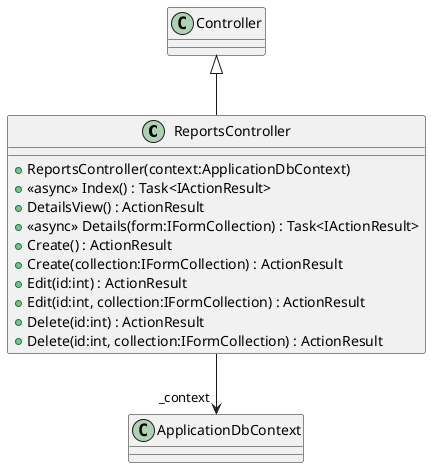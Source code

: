 @startuml
class ReportsController {
    + ReportsController(context:ApplicationDbContext)
    + <<async>> Index() : Task<IActionResult>
    + DetailsView() : ActionResult
    + <<async>> Details(form:IFormCollection) : Task<IActionResult>
    + Create() : ActionResult
    + Create(collection:IFormCollection) : ActionResult
    + Edit(id:int) : ActionResult
    + Edit(id:int, collection:IFormCollection) : ActionResult
    + Delete(id:int) : ActionResult
    + Delete(id:int, collection:IFormCollection) : ActionResult
}
Controller <|-- ReportsController
ReportsController --> "_context" ApplicationDbContext
@enduml
